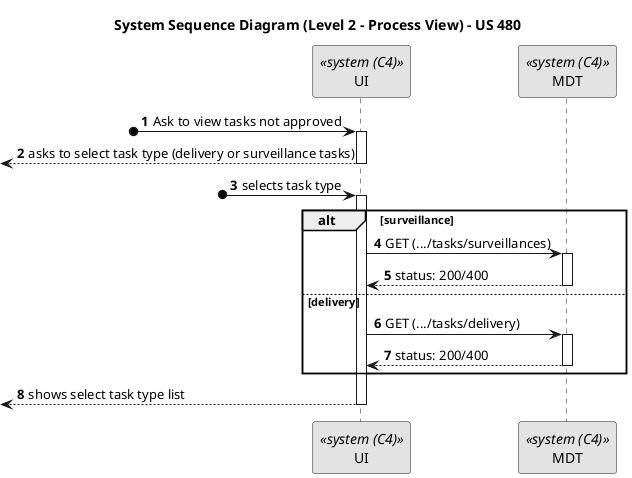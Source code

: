 @startuml
skinparam monochrome true
skinparam packageStyle rectangle
skinparam shadowing false

title System Sequence Diagram (Level 2 - Process View) - US 480
autonumber

participant "UI" as UI <<system (C4)>>
participant "MDT" as MD <<system (C4)>>

?o-> UI : Ask to view tasks not approved
activate UI

<-- UI : asks to select task type (delivery or surveillance tasks)
deactivate UI

?o-> UI :  selects task type
activate UI

    alt surveillance

    UI -> MD : GET (.../tasks/surveillances)
    activate MD
        UI <-- MD : status: 200/400
    deactivate MD

    else delivery

        UI -> MD : GET (.../tasks/delivery)
    activate MD
        UI <-- MD : status: 200/400
    deactivate MD

    end

<-- UI : shows select task type list
deactivate UI

@enduml
